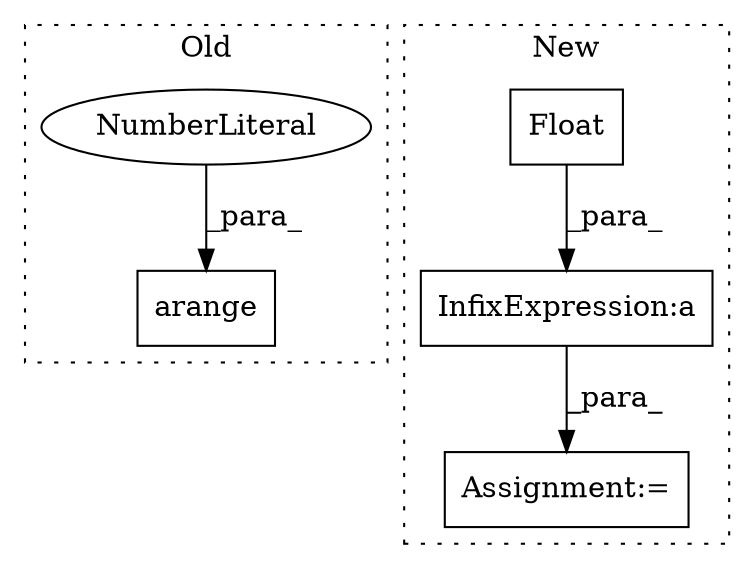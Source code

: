 digraph G {
subgraph cluster0 {
1 [label="arange" a="32" s="7062,7109" l="7,1" shape="box"];
4 [label="NumberLiteral" a="34" s="7069" l="1" shape="ellipse"];
label = "Old";
style="dotted";
}
subgraph cluster1 {
2 [label="Float" a="32" s="6751,6762" l="6,1" shape="box"];
3 [label="Assignment:=" a="7" s="6788" l="1" shape="box"];
5 [label="InfixExpression:a" a="27" s="6818" l="3" shape="box"];
label = "New";
style="dotted";
}
2 -> 5 [label="_para_"];
4 -> 1 [label="_para_"];
5 -> 3 [label="_para_"];
}